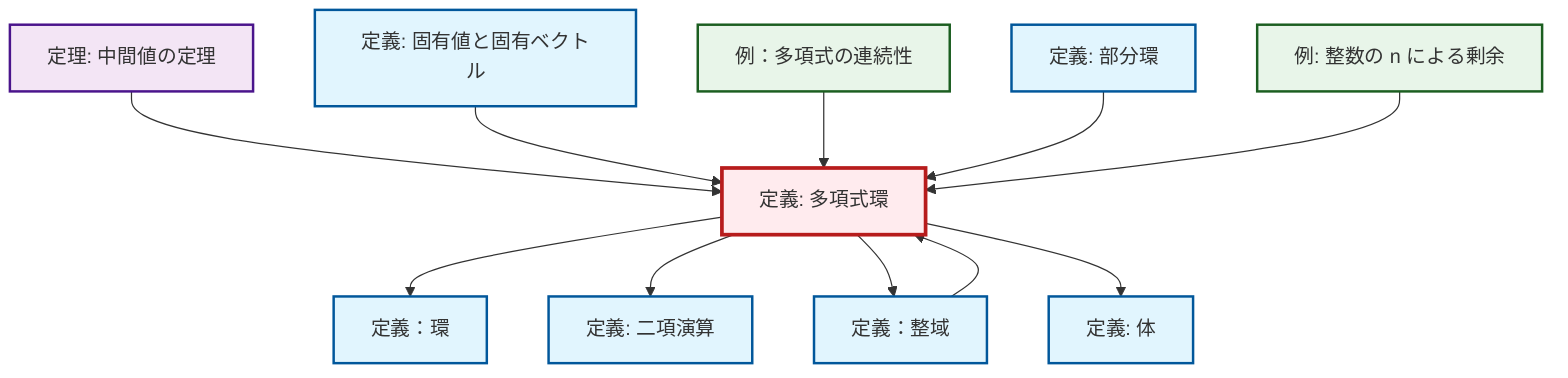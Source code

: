 graph TD
    classDef definition fill:#e1f5fe,stroke:#01579b,stroke-width:2px
    classDef theorem fill:#f3e5f5,stroke:#4a148c,stroke-width:2px
    classDef axiom fill:#fff3e0,stroke:#e65100,stroke-width:2px
    classDef example fill:#e8f5e9,stroke:#1b5e20,stroke-width:2px
    classDef current fill:#ffebee,stroke:#b71c1c,stroke-width:3px
    ex-polynomial-continuity["例：多項式の連続性"]:::example
    def-eigenvalue-eigenvector["定義: 固有値と固有ベクトル"]:::definition
    ex-quotient-integers-mod-n["例: 整数の n による剰余"]:::example
    thm-intermediate-value["定理: 中間値の定理"]:::theorem
    def-integral-domain["定義：整域"]:::definition
    def-field["定義: 体"]:::definition
    def-polynomial-ring["定義: 多項式環"]:::definition
    def-ring["定義：環"]:::definition
    def-binary-operation["定義: 二項演算"]:::definition
    def-subring["定義: 部分環"]:::definition
    def-polynomial-ring --> def-ring
    thm-intermediate-value --> def-polynomial-ring
    def-eigenvalue-eigenvector --> def-polynomial-ring
    def-polynomial-ring --> def-binary-operation
    ex-polynomial-continuity --> def-polynomial-ring
    def-polynomial-ring --> def-integral-domain
    def-polynomial-ring --> def-field
    def-subring --> def-polynomial-ring
    ex-quotient-integers-mod-n --> def-polynomial-ring
    def-integral-domain --> def-polynomial-ring
    class def-polynomial-ring current